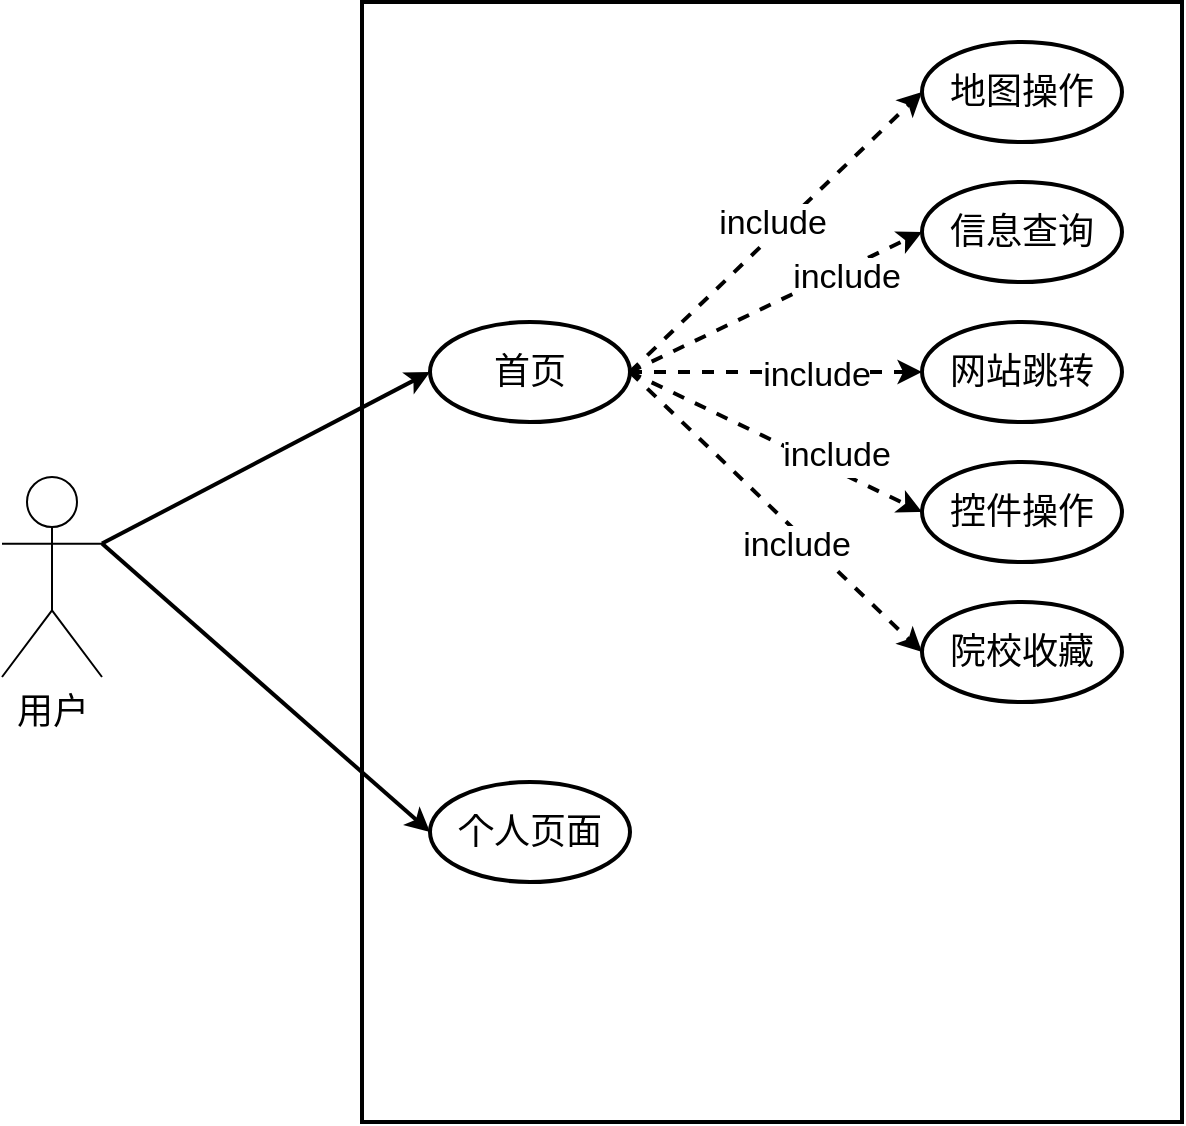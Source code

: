 <mxfile version="24.4.14" type="github">
  <diagram name="第 1 页" id="G_-WLCnUa0WzaMfeG8KN">
    <mxGraphModel dx="1434" dy="1925" grid="1" gridSize="10" guides="1" tooltips="1" connect="1" arrows="1" fold="1" page="1" pageScale="1" pageWidth="827" pageHeight="1169" math="0" shadow="0">
      <root>
        <mxCell id="0" />
        <mxCell id="1" parent="0" />
        <mxCell id="aesuAlMHfipvGWI38JMw-1" value="&lt;font style=&quot;font-size: 18px;&quot;&gt;用户&lt;/font&gt;" style="shape=umlActor;verticalLabelPosition=bottom;verticalAlign=top;html=1;outlineConnect=0;" vertex="1" parent="1">
          <mxGeometry x="100" y="-492.5" width="50" height="100" as="geometry" />
        </mxCell>
        <mxCell id="aesuAlMHfipvGWI38JMw-5" value="" style="rounded=0;whiteSpace=wrap;html=1;strokeWidth=2;" vertex="1" parent="1">
          <mxGeometry x="280" y="-730" width="410" height="560" as="geometry" />
        </mxCell>
        <mxCell id="aesuAlMHfipvGWI38JMw-19" style="rounded=0;orthogonalLoop=1;jettySize=auto;html=1;exitX=1;exitY=0.5;exitDx=0;exitDy=0;entryX=0;entryY=0.5;entryDx=0;entryDy=0;strokeWidth=2;dashed=1;" edge="1" parent="1" source="aesuAlMHfipvGWI38JMw-6" target="aesuAlMHfipvGWI38JMw-15">
          <mxGeometry relative="1" as="geometry" />
        </mxCell>
        <mxCell id="aesuAlMHfipvGWI38JMw-24" value="&lt;font style=&quot;font-size: 17px;&quot;&gt;include&lt;/font&gt;" style="edgeLabel;html=1;align=center;verticalAlign=middle;resizable=0;points=[];" vertex="1" connectable="0" parent="aesuAlMHfipvGWI38JMw-19">
          <mxGeometry x="0.265" y="5" relative="1" as="geometry">
            <mxPoint x="-18" y="18" as="offset" />
          </mxGeometry>
        </mxCell>
        <mxCell id="aesuAlMHfipvGWI38JMw-6" value="&lt;font style=&quot;font-size: 18px;&quot;&gt;首页&lt;/font&gt;" style="ellipse;whiteSpace=wrap;html=1;strokeWidth=2;" vertex="1" parent="1">
          <mxGeometry x="314" y="-570" width="100" height="50" as="geometry" />
        </mxCell>
        <mxCell id="aesuAlMHfipvGWI38JMw-8" value="&lt;span style=&quot;font-size: 18px;&quot;&gt;个人页面&lt;/span&gt;" style="ellipse;whiteSpace=wrap;html=1;strokeWidth=2;" vertex="1" parent="1">
          <mxGeometry x="314" y="-340" width="100" height="50" as="geometry" />
        </mxCell>
        <mxCell id="aesuAlMHfipvGWI38JMw-11" style="rounded=0;orthogonalLoop=1;jettySize=auto;html=1;entryX=0;entryY=0.5;entryDx=0;entryDy=0;strokeWidth=2;exitX=1;exitY=0.333;exitDx=0;exitDy=0;exitPerimeter=0;" edge="1" parent="1" source="aesuAlMHfipvGWI38JMw-1" target="aesuAlMHfipvGWI38JMw-6">
          <mxGeometry relative="1" as="geometry">
            <mxPoint x="160" y="-530" as="sourcePoint" />
          </mxGeometry>
        </mxCell>
        <mxCell id="aesuAlMHfipvGWI38JMw-12" style="rounded=0;orthogonalLoop=1;jettySize=auto;html=1;entryX=0;entryY=0.5;entryDx=0;entryDy=0;strokeWidth=2;exitX=1;exitY=0.333;exitDx=0;exitDy=0;exitPerimeter=0;" edge="1" parent="1" source="aesuAlMHfipvGWI38JMw-1" target="aesuAlMHfipvGWI38JMw-8">
          <mxGeometry relative="1" as="geometry">
            <mxPoint x="160" y="-455" as="sourcePoint" />
            <mxPoint x="324" y="-599" as="targetPoint" />
          </mxGeometry>
        </mxCell>
        <mxCell id="aesuAlMHfipvGWI38JMw-14" value="&lt;font style=&quot;font-size: 18px;&quot;&gt;信息查询&lt;/font&gt;" style="ellipse;whiteSpace=wrap;html=1;strokeWidth=2;" vertex="1" parent="1">
          <mxGeometry x="560" y="-640" width="100" height="50" as="geometry" />
        </mxCell>
        <mxCell id="aesuAlMHfipvGWI38JMw-15" value="&lt;span style=&quot;font-size: 18px;&quot;&gt;地图操作&lt;/span&gt;" style="ellipse;whiteSpace=wrap;html=1;strokeWidth=2;" vertex="1" parent="1">
          <mxGeometry x="560" y="-710" width="100" height="50" as="geometry" />
        </mxCell>
        <mxCell id="aesuAlMHfipvGWI38JMw-16" value="&lt;font style=&quot;font-size: 18px;&quot;&gt;网站跳转&lt;/font&gt;" style="ellipse;whiteSpace=wrap;html=1;strokeWidth=2;" vertex="1" parent="1">
          <mxGeometry x="560" y="-570" width="100" height="50" as="geometry" />
        </mxCell>
        <mxCell id="aesuAlMHfipvGWI38JMw-17" value="&lt;font style=&quot;font-size: 18px;&quot;&gt;控件操作&lt;/font&gt;&lt;span style=&quot;color: rgba(0, 0, 0, 0); font-family: monospace; font-size: 0px; text-align: start; text-wrap: nowrap;&quot;&gt;%3CmxGraphModel%3E%3Croot%3E%3CmxCell%20id%3D%220%22%2F%3E%3CmxCell%20id%3D%221%22%20parent%3D%220%22%2F%3E%3CmxCell%20id%3D%222%22%20value%3D%22%26lt%3Bfont%20style%3D%26quot%3Bfont-size%3A%2018px%3B%26quot%3B%26gt%3B%E9%A6%96%E9%A1%B5%26lt%3B%2Ffont%26gt%3B%22%20style%3D%22ellipse%3BwhiteSpace%3Dwrap%3Bhtml%3D1%3BstrokeWidth%3D2%3B%22%20vertex%3D%221%22%20parent%3D%221%22%3E%3CmxGeometry%20x%3D%22460%22%20y%3D%22-570%22%20width%3D%22100%22%20height%3D%2250%22%20as%3D%22geometry%22%2F%3E%3C%2FmxCell%3E%3C%2Froot%3E%3C%2FmxGraphModel%3E&lt;/span&gt;" style="ellipse;whiteSpace=wrap;html=1;strokeWidth=2;" vertex="1" parent="1">
          <mxGeometry x="560" y="-500" width="100" height="50" as="geometry" />
        </mxCell>
        <mxCell id="aesuAlMHfipvGWI38JMw-18" value="&lt;span style=&quot;font-size: 18px;&quot;&gt;院校收藏&lt;/span&gt;" style="ellipse;whiteSpace=wrap;html=1;strokeWidth=2;" vertex="1" parent="1">
          <mxGeometry x="560" y="-430" width="100" height="50" as="geometry" />
        </mxCell>
        <mxCell id="aesuAlMHfipvGWI38JMw-20" style="rounded=0;orthogonalLoop=1;jettySize=auto;html=1;exitX=1;exitY=0.5;exitDx=0;exitDy=0;entryX=0;entryY=0.5;entryDx=0;entryDy=0;strokeWidth=2;dashed=1;" edge="1" parent="1" source="aesuAlMHfipvGWI38JMw-6" target="aesuAlMHfipvGWI38JMw-14">
          <mxGeometry relative="1" as="geometry">
            <mxPoint x="424" y="-535" as="sourcePoint" />
            <mxPoint x="540" y="-675" as="targetPoint" />
          </mxGeometry>
        </mxCell>
        <mxCell id="aesuAlMHfipvGWI38JMw-21" style="rounded=0;orthogonalLoop=1;jettySize=auto;html=1;exitX=1;exitY=0.5;exitDx=0;exitDy=0;entryX=0;entryY=0.5;entryDx=0;entryDy=0;strokeWidth=2;dashed=1;" edge="1" parent="1" source="aesuAlMHfipvGWI38JMw-6" target="aesuAlMHfipvGWI38JMw-16">
          <mxGeometry relative="1" as="geometry">
            <mxPoint x="424" y="-535" as="sourcePoint" />
            <mxPoint x="540" y="-605" as="targetPoint" />
          </mxGeometry>
        </mxCell>
        <mxCell id="aesuAlMHfipvGWI38JMw-22" style="rounded=0;orthogonalLoop=1;jettySize=auto;html=1;exitX=1;exitY=0.5;exitDx=0;exitDy=0;entryX=0;entryY=0.5;entryDx=0;entryDy=0;strokeWidth=2;dashed=1;" edge="1" parent="1" source="aesuAlMHfipvGWI38JMw-6" target="aesuAlMHfipvGWI38JMw-17">
          <mxGeometry relative="1" as="geometry">
            <mxPoint x="424" y="-535" as="sourcePoint" />
            <mxPoint x="540" y="-535" as="targetPoint" />
          </mxGeometry>
        </mxCell>
        <mxCell id="aesuAlMHfipvGWI38JMw-23" style="rounded=0;orthogonalLoop=1;jettySize=auto;html=1;exitX=1;exitY=0.5;exitDx=0;exitDy=0;entryX=0;entryY=0.5;entryDx=0;entryDy=0;strokeWidth=2;dashed=1;" edge="1" parent="1" source="aesuAlMHfipvGWI38JMw-6" target="aesuAlMHfipvGWI38JMw-18">
          <mxGeometry relative="1" as="geometry">
            <mxPoint x="424" y="-535" as="sourcePoint" />
            <mxPoint x="540" y="-465" as="targetPoint" />
          </mxGeometry>
        </mxCell>
        <mxCell id="aesuAlMHfipvGWI38JMw-27" value="&lt;font style=&quot;font-size: 17px;&quot;&gt;include&lt;/font&gt;" style="edgeLabel;html=1;align=center;verticalAlign=middle;resizable=0;points=[];" vertex="1" connectable="0" parent="1">
          <mxGeometry x="484.998" y="-609.2" as="geometry">
            <mxPoint x="37" y="17" as="offset" />
          </mxGeometry>
        </mxCell>
        <mxCell id="aesuAlMHfipvGWI38JMw-28" value="&lt;font style=&quot;font-size: 17px;&quot;&gt;include&lt;/font&gt;" style="edgeLabel;html=1;align=center;verticalAlign=middle;resizable=0;points=[];" vertex="1" connectable="0" parent="1">
          <mxGeometry x="469.998" y="-560.0" as="geometry">
            <mxPoint x="37" y="17" as="offset" />
          </mxGeometry>
        </mxCell>
        <mxCell id="aesuAlMHfipvGWI38JMw-30" value="&lt;font style=&quot;font-size: 17px;&quot;&gt;include&lt;/font&gt;" style="edgeLabel;html=1;align=center;verticalAlign=middle;resizable=0;points=[];" vertex="1" connectable="0" parent="1">
          <mxGeometry x="479.998" y="-520.0" as="geometry">
            <mxPoint x="37" y="17" as="offset" />
          </mxGeometry>
        </mxCell>
        <mxCell id="aesuAlMHfipvGWI38JMw-31" value="&lt;font style=&quot;font-size: 17px;&quot;&gt;include&lt;/font&gt;" style="edgeLabel;html=1;align=center;verticalAlign=middle;resizable=0;points=[];" vertex="1" connectable="0" parent="1">
          <mxGeometry x="459.998" y="-475.0" as="geometry">
            <mxPoint x="37" y="17" as="offset" />
          </mxGeometry>
        </mxCell>
      </root>
    </mxGraphModel>
  </diagram>
</mxfile>
